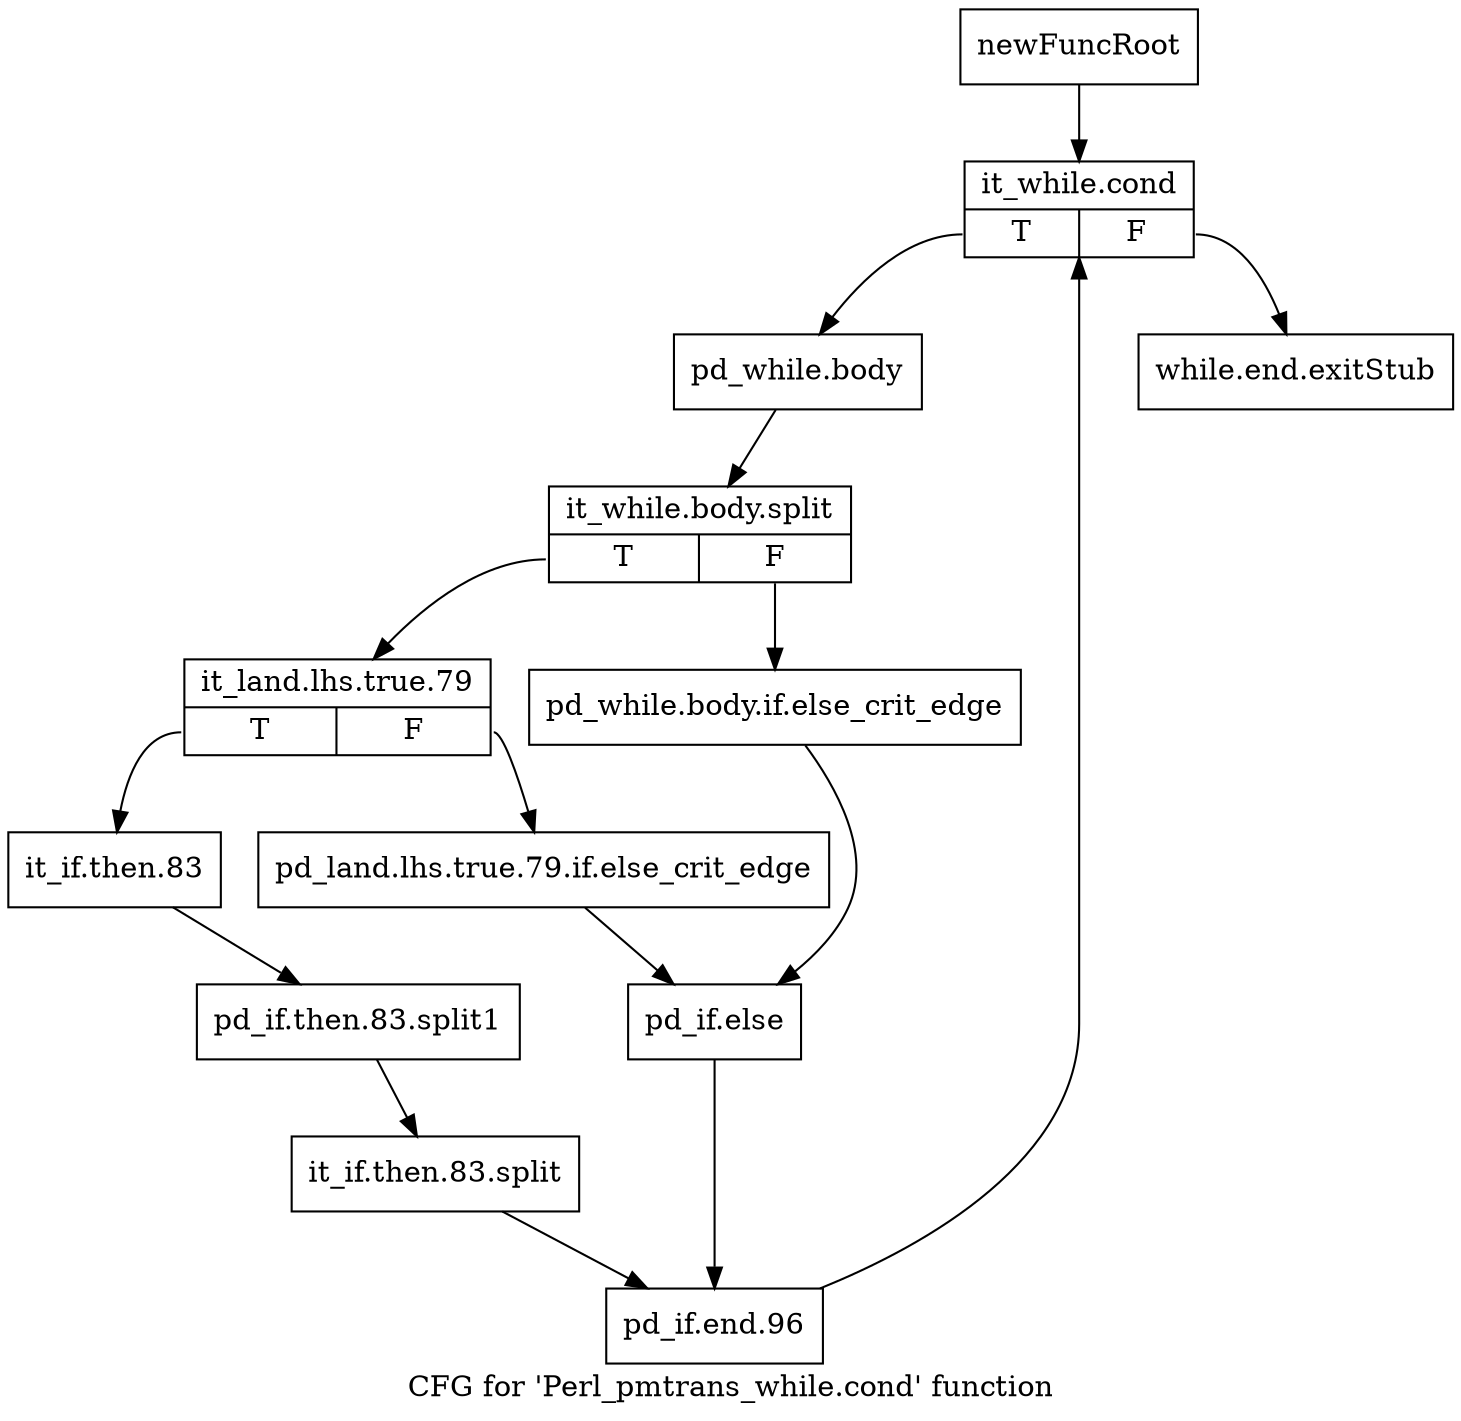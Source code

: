 digraph "CFG for 'Perl_pmtrans_while.cond' function" {
	label="CFG for 'Perl_pmtrans_while.cond' function";

	Node0x4bf2490 [shape=record,label="{newFuncRoot}"];
	Node0x4bf2490 -> Node0x4c264b0;
	Node0x4c26460 [shape=record,label="{while.end.exitStub}"];
	Node0x4c264b0 [shape=record,label="{it_while.cond|{<s0>T|<s1>F}}"];
	Node0x4c264b0:s0 -> Node0x4c26500;
	Node0x4c264b0:s1 -> Node0x4c26460;
	Node0x4c26500 [shape=record,label="{pd_while.body}"];
	Node0x4c26500 -> Node0x6596d10;
	Node0x6596d10 [shape=record,label="{it_while.body.split|{<s0>T|<s1>F}}"];
	Node0x6596d10:s0 -> Node0x4c265a0;
	Node0x6596d10:s1 -> Node0x4c26550;
	Node0x4c26550 [shape=record,label="{pd_while.body.if.else_crit_edge}"];
	Node0x4c26550 -> Node0x4c26640;
	Node0x4c265a0 [shape=record,label="{it_land.lhs.true.79|{<s0>T|<s1>F}}"];
	Node0x4c265a0:s0 -> Node0x4c26690;
	Node0x4c265a0:s1 -> Node0x4c265f0;
	Node0x4c265f0 [shape=record,label="{pd_land.lhs.true.79.if.else_crit_edge}"];
	Node0x4c265f0 -> Node0x4c26640;
	Node0x4c26640 [shape=record,label="{pd_if.else}"];
	Node0x4c26640 -> Node0x4c266e0;
	Node0x4c26690 [shape=record,label="{it_if.then.83}"];
	Node0x4c26690 -> Node0x658f180;
	Node0x658f180 [shape=record,label="{pd_if.then.83.split1}"];
	Node0x658f180 -> Node0x6598900;
	Node0x6598900 [shape=record,label="{it_if.then.83.split}"];
	Node0x6598900 -> Node0x4c266e0;
	Node0x4c266e0 [shape=record,label="{pd_if.end.96}"];
	Node0x4c266e0 -> Node0x4c264b0;
}
